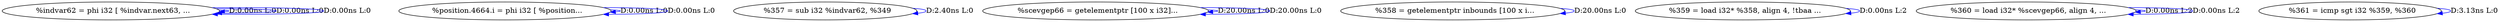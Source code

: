 digraph {
Node0x2877a50[label="  %indvar62 = phi i32 [ %indvar.next63, ..."];
Node0x2877a50 -> Node0x2877a50[label="D:0.00ns L:0",color=blue];
Node0x2877a50 -> Node0x2877a50[label="D:0.00ns L:0",color=blue];
Node0x2877a50 -> Node0x2877a50[label="D:0.00ns L:0",color=blue];
Node0x2877b30[label="  %position.4664.i = phi i32 [ %position..."];
Node0x2877b30 -> Node0x2877b30[label="D:0.00ns L:0",color=blue];
Node0x2877b30 -> Node0x2877b30[label="D:0.00ns L:0",color=blue];
Node0x2877c10[label="  %357 = sub i32 %indvar62, %349"];
Node0x2877c10 -> Node0x2877c10[label="D:2.40ns L:0",color=blue];
Node0x2877cf0[label="  %scevgep66 = getelementptr [100 x i32]..."];
Node0x2877cf0 -> Node0x2877cf0[label="D:20.00ns L:0",color=blue];
Node0x2877cf0 -> Node0x2877cf0[label="D:20.00ns L:0",color=blue];
Node0x2877dd0[label="  %358 = getelementptr inbounds [100 x i..."];
Node0x2877dd0 -> Node0x2877dd0[label="D:20.00ns L:0",color=blue];
Node0x2877eb0[label="  %359 = load i32* %358, align 4, !tbaa ..."];
Node0x2877eb0 -> Node0x2877eb0[label="D:0.00ns L:2",color=blue];
Node0x2877f90[label="  %360 = load i32* %scevgep66, align 4, ..."];
Node0x2877f90 -> Node0x2877f90[label="D:0.00ns L:2",color=blue];
Node0x2877f90 -> Node0x2877f90[label="D:0.00ns L:2",color=blue];
Node0x2878070[label="  %361 = icmp sgt i32 %359, %360"];
Node0x2878070 -> Node0x2878070[label="D:3.13ns L:0",color=blue];
}
